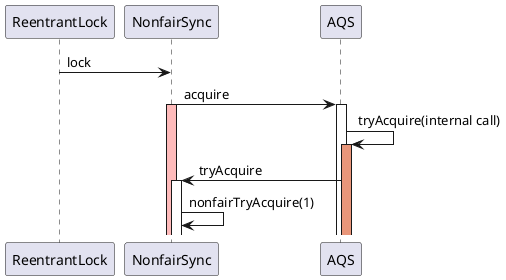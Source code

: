 #类图
@startuml
ReentrantLock -> NonfairSync: lock
NonfairSync -> AQS: acquire
activate NonfairSync #FFBBBB
activate AQS
AQS -> AQS: tryAcquire(internal call)
activate AQS #DarkSalmon

AQS -> NonfairSync: tryAcquire
activate NonfairSync

NonfairSync -> NonfairSync: nonfairTryAcquire(1)

@enduml
#类关系
@startuml
AQS <- Sync: extends
Sync <- NonfairSync:extends
@enduml
